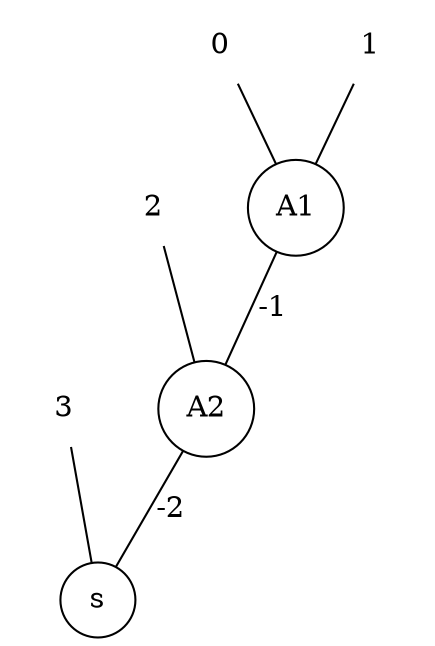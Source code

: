 graph "A_A_s.net" {
	size="6,5"
	node [shape=circle]
	A1
	A2
	s
	node [shape=plaintext]
	0
	1
	2
	3
	A2 -- s [label=-2]
	A1 -- A2 [label=-1]
	0 -- A1
	1 -- A1
	2 -- A2
	3 -- s
}
